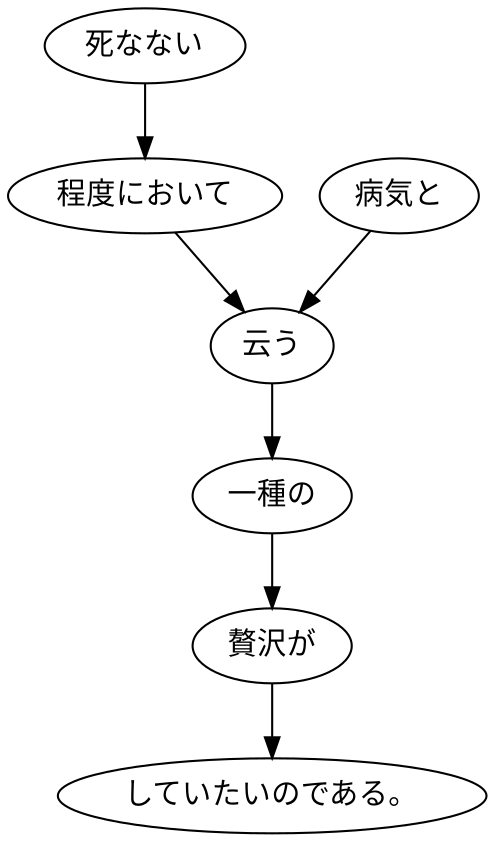 digraph graph4508 {
	node0 [label="死なない"];
	node1 [label="程度において"];
	node2 [label="病気と"];
	node3 [label="云う"];
	node4 [label="一種の"];
	node5 [label="贅沢が"];
	node6 [label="していたいのである。"];
	node0 -> node1;
	node1 -> node3;
	node2 -> node3;
	node3 -> node4;
	node4 -> node5;
	node5 -> node6;
}
